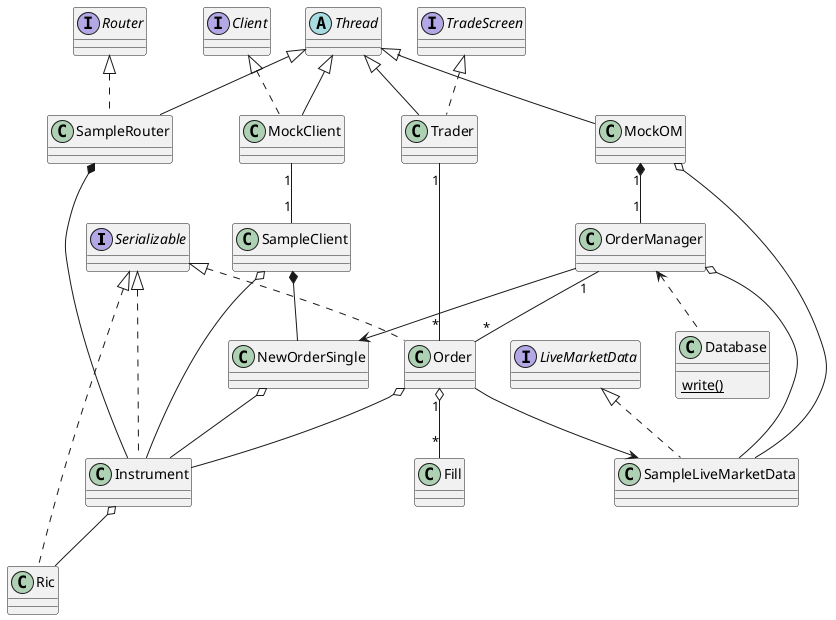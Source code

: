 @startuml
interface Serializable
interface Router
interface Client
interface TradeScreen
interface LiveMarketData
abstract class Thread

class Database {
  {static} write()
}

class NewOrderSingle
class Instrument
class Ric
class Order
class SampleLiveMarketData
class Fill
class OrderManager
class SampleClient
class SampleRouter
class MockClient
class MockOM

Thread <|-- MockClient
Thread <|-- MockOM  
Thread <|-- SampleRouter
Thread <|-- Trader

Serializable <|.. Ric
Serializable <|.. Instrument
Serializable <|.. Order

TradeScreen <|.. Trader
LiveMarketData <|.. SampleLiveMarketData

Client <|.. MockClient
Router <|.. SampleRouter

Order "1" o-- "*" Fill
Order o-- Instrument
Order --> SampleLiveMarketData

SampleClient o-- Instrument
SampleClient *-- NewOrderSingle

NewOrderSingle o-- Instrument
Instrument o-- Ric

OrderManager "1" -- "*" Order
OrderManager o-- SampleLiveMarketData
OrderManager --> NewOrderSingle

MockClient "1" -- "1" SampleClient
MockOM "1" *-- "1" OrderManager
MockOM o-- SampleLiveMarketData

SampleRouter *-- Instrument
OrderManager <.. Database

Trader "1" -- "*" Order
@enduml